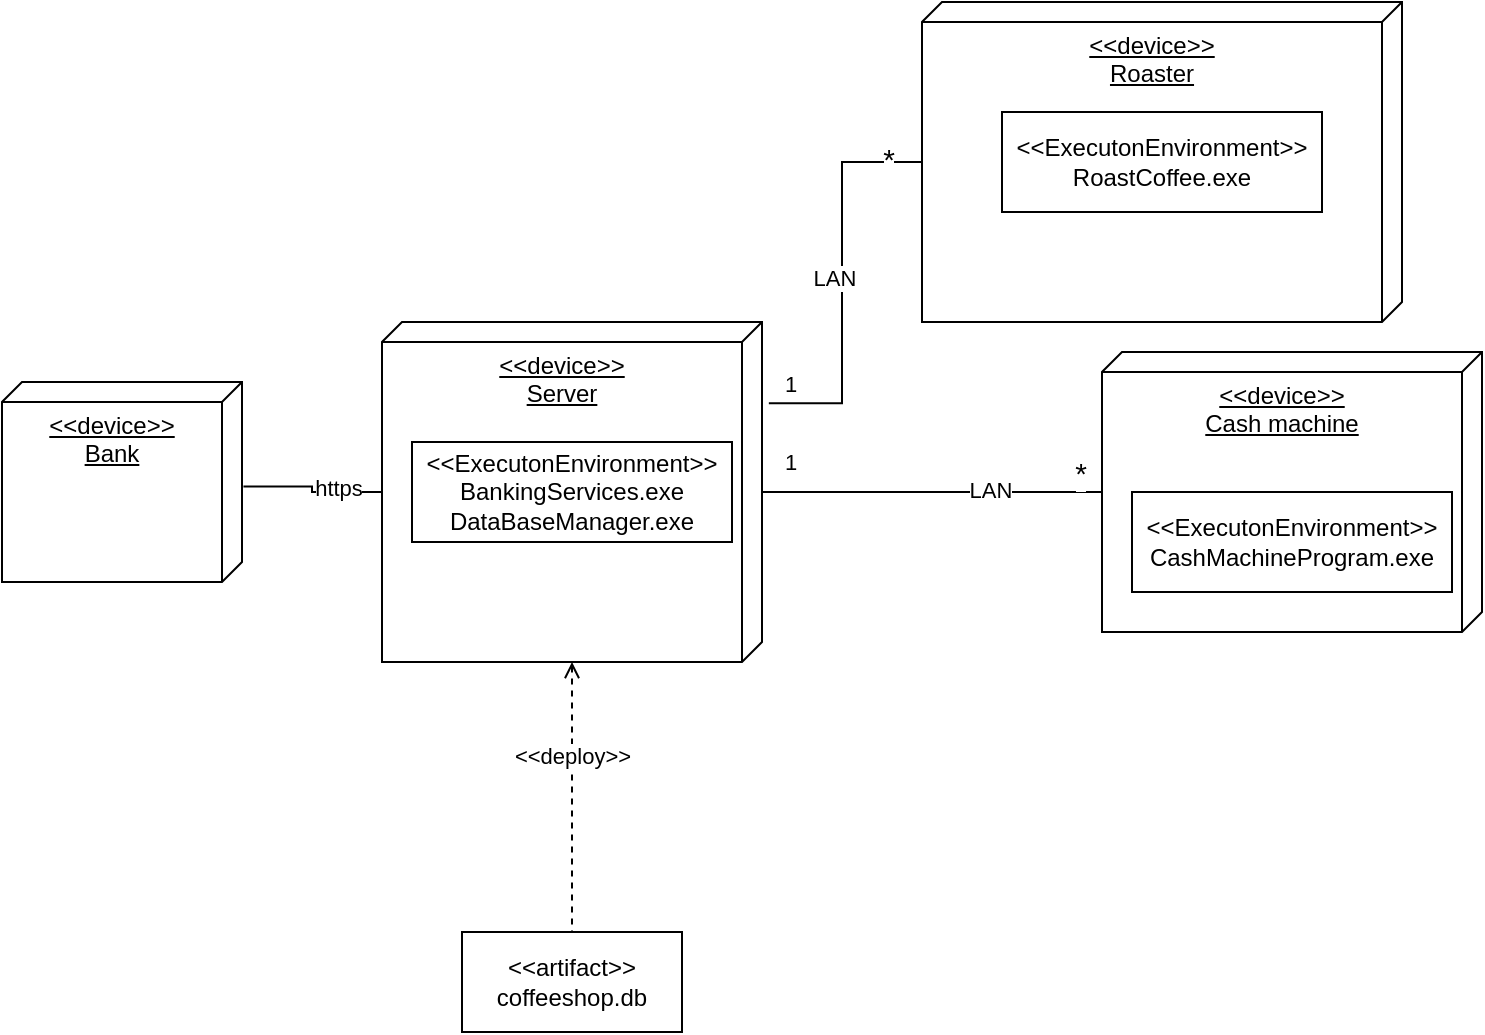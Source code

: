 <mxfile version="22.0.8" type="device">
  <diagram name="Page-1" id="QBErD_x83SdMATGshCsM">
    <mxGraphModel dx="1110" dy="649" grid="1" gridSize="10" guides="1" tooltips="1" connect="1" arrows="1" fold="1" page="1" pageScale="1" pageWidth="827" pageHeight="1169" math="0" shadow="0">
      <root>
        <mxCell id="0" />
        <mxCell id="1" parent="0" />
        <mxCell id="5nHpWzfFQzzE6Mv-RvZM-7" style="edgeStyle=orthogonalEdgeStyle;rounded=0;orthogonalLoop=1;jettySize=auto;html=1;entryX=0.5;entryY=0;entryDx=0;entryDy=0;endArrow=none;endFill=0;startArrow=open;startFill=0;dashed=1;" edge="1" parent="1" source="5nHpWzfFQzzE6Mv-RvZM-1" target="5nHpWzfFQzzE6Mv-RvZM-3">
          <mxGeometry relative="1" as="geometry" />
        </mxCell>
        <mxCell id="5nHpWzfFQzzE6Mv-RvZM-8" value="&amp;lt;&amp;lt;deploy&amp;gt;&amp;gt;" style="edgeLabel;html=1;align=center;verticalAlign=middle;resizable=0;points=[];" vertex="1" connectable="0" parent="5nHpWzfFQzzE6Mv-RvZM-7">
          <mxGeometry x="-0.313" relative="1" as="geometry">
            <mxPoint as="offset" />
          </mxGeometry>
        </mxCell>
        <mxCell id="5nHpWzfFQzzE6Mv-RvZM-10" style="edgeStyle=orthogonalEdgeStyle;rounded=0;orthogonalLoop=1;jettySize=auto;html=1;entryX=0.523;entryY=-0.006;entryDx=0;entryDy=0;entryPerimeter=0;endArrow=none;endFill=0;" edge="1" parent="1" source="5nHpWzfFQzzE6Mv-RvZM-1" target="5nHpWzfFQzzE6Mv-RvZM-11">
          <mxGeometry relative="1" as="geometry">
            <mxPoint x="160" y="317.5" as="targetPoint" />
          </mxGeometry>
        </mxCell>
        <mxCell id="5nHpWzfFQzzE6Mv-RvZM-12" value="https" style="edgeLabel;html=1;align=center;verticalAlign=middle;resizable=0;points=[];" vertex="1" connectable="0" parent="5nHpWzfFQzzE6Mv-RvZM-10">
          <mxGeometry x="-0.378" y="-2" relative="1" as="geometry">
            <mxPoint as="offset" />
          </mxGeometry>
        </mxCell>
        <mxCell id="5nHpWzfFQzzE6Mv-RvZM-1" value="&amp;lt;&amp;lt;device&amp;gt;&amp;gt;&lt;br&gt;Server" style="verticalAlign=top;align=center;spacingTop=8;spacingLeft=2;spacingRight=12;shape=cube;size=10;direction=south;fontStyle=4;html=1;whiteSpace=wrap;" vertex="1" parent="1">
          <mxGeometry x="250" y="230" width="190" height="170" as="geometry" />
        </mxCell>
        <mxCell id="5nHpWzfFQzzE6Mv-RvZM-5" style="edgeStyle=orthogonalEdgeStyle;rounded=0;orthogonalLoop=1;jettySize=auto;html=1;endArrow=none;endFill=0;" edge="1" parent="1" source="5nHpWzfFQzzE6Mv-RvZM-2" target="5nHpWzfFQzzE6Mv-RvZM-1">
          <mxGeometry relative="1" as="geometry">
            <Array as="points" />
          </mxGeometry>
        </mxCell>
        <mxCell id="5nHpWzfFQzzE6Mv-RvZM-6" value="LAN" style="edgeLabel;html=1;align=center;verticalAlign=middle;resizable=0;points=[];" vertex="1" connectable="0" parent="5nHpWzfFQzzE6Mv-RvZM-5">
          <mxGeometry x="-0.335" y="-1" relative="1" as="geometry">
            <mxPoint as="offset" />
          </mxGeometry>
        </mxCell>
        <mxCell id="5nHpWzfFQzzE6Mv-RvZM-19" value="&lt;font style=&quot;font-size: 15px;&quot;&gt;*&lt;/font&gt;" style="edgeLabel;html=1;align=center;verticalAlign=middle;resizable=0;points=[];" vertex="1" connectable="0" parent="5nHpWzfFQzzE6Mv-RvZM-5">
          <mxGeometry x="-0.833" y="-2" relative="1" as="geometry">
            <mxPoint x="3" y="-8" as="offset" />
          </mxGeometry>
        </mxCell>
        <mxCell id="5nHpWzfFQzzE6Mv-RvZM-20" value="1" style="edgeLabel;html=1;align=center;verticalAlign=middle;resizable=0;points=[];" vertex="1" connectable="0" parent="5nHpWzfFQzzE6Mv-RvZM-5">
          <mxGeometry x="0.838" y="-1" relative="1" as="geometry">
            <mxPoint y="-14" as="offset" />
          </mxGeometry>
        </mxCell>
        <mxCell id="5nHpWzfFQzzE6Mv-RvZM-2" value="&amp;lt;&amp;lt;device&amp;gt;&amp;gt;&lt;br&gt;&lt;div style=&quot;&quot;&gt;&lt;span style=&quot;background-color: initial;&quot;&gt;Cash machine&lt;/span&gt;&lt;/div&gt;" style="verticalAlign=top;align=center;spacingTop=8;spacingLeft=2;spacingRight=12;shape=cube;size=10;direction=south;fontStyle=4;html=1;whiteSpace=wrap;" vertex="1" parent="1">
          <mxGeometry x="610" y="245" width="190" height="140" as="geometry" />
        </mxCell>
        <mxCell id="5nHpWzfFQzzE6Mv-RvZM-3" value="&amp;lt;&amp;lt;artifact&amp;gt;&amp;gt;&lt;br&gt;coffeeshop.db" style="html=1;whiteSpace=wrap;" vertex="1" parent="1">
          <mxGeometry x="290" y="535" width="110" height="50" as="geometry" />
        </mxCell>
        <mxCell id="5nHpWzfFQzzE6Mv-RvZM-4" value="&amp;lt;&amp;lt;ExecutonEnvironment&amp;gt;&amp;gt;&lt;br&gt;CashMachineProgram.exe" style="html=1;whiteSpace=wrap;" vertex="1" parent="1">
          <mxGeometry x="625" y="315" width="160" height="50" as="geometry" />
        </mxCell>
        <mxCell id="5nHpWzfFQzzE6Mv-RvZM-11" value="&amp;lt;&amp;lt;device&amp;gt;&amp;gt;&lt;br&gt;Bank" style="verticalAlign=top;align=center;spacingTop=8;spacingLeft=2;spacingRight=12;shape=cube;size=10;direction=south;fontStyle=4;html=1;whiteSpace=wrap;" vertex="1" parent="1">
          <mxGeometry x="60" y="260" width="120" height="100" as="geometry" />
        </mxCell>
        <mxCell id="5nHpWzfFQzzE6Mv-RvZM-13" value="&amp;lt;&amp;lt;device&amp;gt;&amp;gt;&lt;br&gt;&lt;div style=&quot;&quot;&gt;&lt;span style=&quot;background-color: initial;&quot;&gt;Roaster&lt;/span&gt;&lt;/div&gt;" style="verticalAlign=top;align=center;spacingTop=8;spacingLeft=2;spacingRight=12;shape=cube;size=10;direction=south;fontStyle=4;html=1;whiteSpace=wrap;" vertex="1" parent="1">
          <mxGeometry x="520" y="70" width="240" height="160" as="geometry" />
        </mxCell>
        <mxCell id="5nHpWzfFQzzE6Mv-RvZM-14" value="&amp;lt;&amp;lt;ExecutonEnvironment&amp;gt;&amp;gt;&lt;br&gt;RoastCoffee.exe" style="html=1;whiteSpace=wrap;" vertex="1" parent="1">
          <mxGeometry x="560" y="125" width="160" height="50" as="geometry" />
        </mxCell>
        <mxCell id="5nHpWzfFQzzE6Mv-RvZM-15" style="edgeStyle=orthogonalEdgeStyle;rounded=0;orthogonalLoop=1;jettySize=auto;html=1;entryX=0.239;entryY=-0.018;entryDx=0;entryDy=0;entryPerimeter=0;endArrow=none;endFill=0;" edge="1" parent="1" source="5nHpWzfFQzzE6Mv-RvZM-13" target="5nHpWzfFQzzE6Mv-RvZM-1">
          <mxGeometry relative="1" as="geometry" />
        </mxCell>
        <mxCell id="5nHpWzfFQzzE6Mv-RvZM-16" value="LAN" style="edgeLabel;html=1;align=center;verticalAlign=middle;resizable=0;points=[];" vertex="1" connectable="0" parent="5nHpWzfFQzzE6Mv-RvZM-15">
          <mxGeometry x="-0.004" y="-4" relative="1" as="geometry">
            <mxPoint as="offset" />
          </mxGeometry>
        </mxCell>
        <mxCell id="5nHpWzfFQzzE6Mv-RvZM-21" value="&lt;font style=&quot;font-size: 15px;&quot;&gt;*&lt;/font&gt;" style="edgeLabel;html=1;align=center;verticalAlign=middle;resizable=0;points=[];" vertex="1" connectable="0" parent="5nHpWzfFQzzE6Mv-RvZM-15">
          <mxGeometry x="-0.823" y="-2" relative="1" as="geometry">
            <mxPoint as="offset" />
          </mxGeometry>
        </mxCell>
        <mxCell id="5nHpWzfFQzzE6Mv-RvZM-22" value="1" style="edgeLabel;html=1;align=center;verticalAlign=middle;resizable=0;points=[];" vertex="1" connectable="0" parent="5nHpWzfFQzzE6Mv-RvZM-15">
          <mxGeometry x="0.827" relative="1" as="geometry">
            <mxPoint x="-7" y="-10" as="offset" />
          </mxGeometry>
        </mxCell>
        <mxCell id="5nHpWzfFQzzE6Mv-RvZM-18" value="&amp;lt;&amp;lt;ExecutonEnvironment&amp;gt;&amp;gt;&lt;br&gt;BankingServices.exe&lt;br&gt;DataBaseManager.exe" style="html=1;whiteSpace=wrap;" vertex="1" parent="1">
          <mxGeometry x="265" y="290" width="160" height="50" as="geometry" />
        </mxCell>
      </root>
    </mxGraphModel>
  </diagram>
</mxfile>

